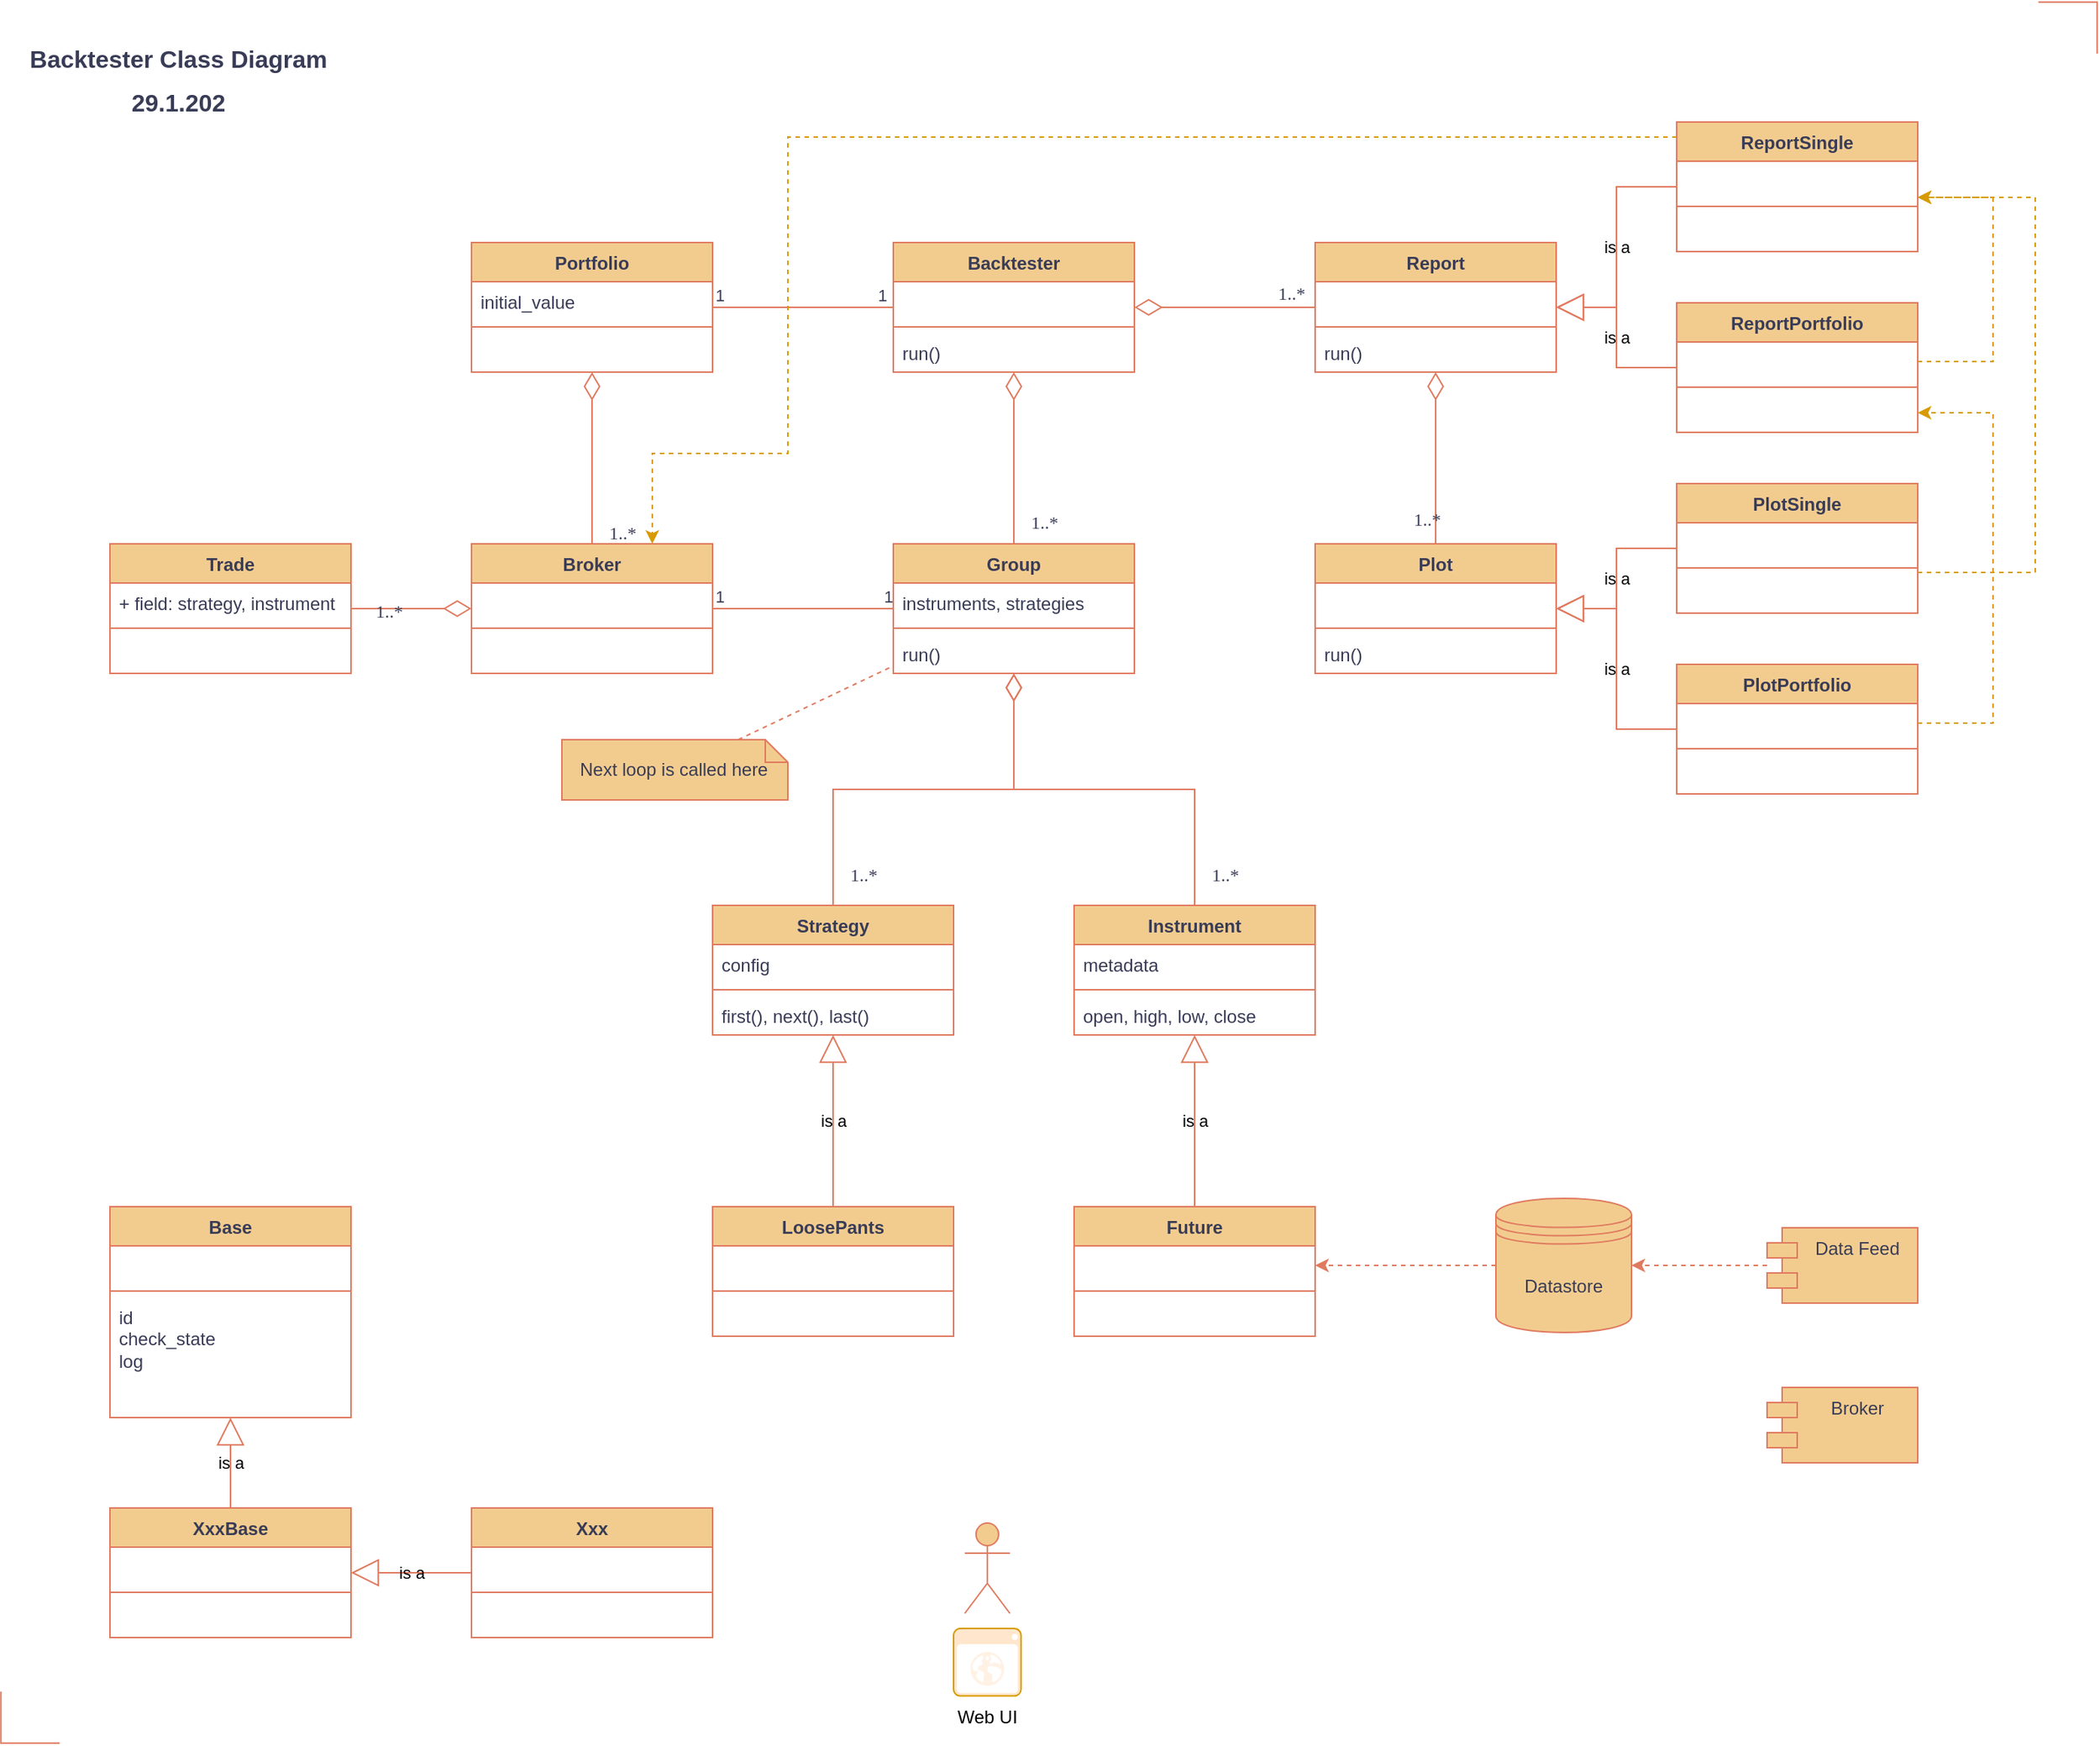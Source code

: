 <mxfile version="26.0.8">
  <diagram name="Class Diagram" id="6133507b-19e7-1e82-6fc7-422aa6c4b21f">
    <mxGraphModel dx="1478" dy="1050" grid="1" gridSize="10" guides="1" tooltips="1" connect="1" arrows="1" fold="1" page="1" pageScale="1" pageWidth="1654" pageHeight="1169" background="none" math="0" shadow="0">
      <root>
        <mxCell id="0" />
        <mxCell id="1" parent="0" />
        <mxCell id="b94bc138ca980ef-9" style="edgeStyle=orthogonalEdgeStyle;rounded=0;html=1;labelBackgroundColor=none;startArrow=none;startFill=0;startSize=8;endArrow=diamondThin;endFill=0;endSize=16;fontFamily=Verdana;fontSize=12;strokeColor=#E07A5F;fontColor=default;" parent="1" source="fzEsm9xOd8jMzYuRoPMs-54" target="fzEsm9xOd8jMzYuRoPMs-38" edge="1">
          <mxGeometry relative="1" as="geometry">
            <mxPoint x="739.5" y="406" as="sourcePoint" />
            <mxPoint x="739.5" y="273" as="targetPoint" />
          </mxGeometry>
        </mxCell>
        <mxCell id="b94bc138ca980ef-19" value="1..*" style="text;html=1;resizable=0;points=[];align=center;verticalAlign=middle;labelBackgroundColor=none;fontSize=12;fontFamily=Verdana;fontColor=#393C56;" parent="b94bc138ca980ef-9" vertex="1" connectable="0">
          <mxGeometry x="-0.847" y="-1" relative="1" as="geometry">
            <mxPoint x="19" y="-6" as="offset" />
          </mxGeometry>
        </mxCell>
        <mxCell id="hXaTJIi1Mh9e1lSshE3l-18" style="edgeStyle=orthogonalEdgeStyle;rounded=0;html=1;labelBackgroundColor=none;startArrow=none;startFill=0;startSize=8;endArrow=diamondThin;endFill=0;endSize=16;fontFamily=Verdana;fontSize=12;strokeColor=#E07A5F;fontColor=default;" parent="1" source="fzEsm9xOd8jMzYuRoPMs-60" target="fzEsm9xOd8jMzYuRoPMs-54" edge="1">
          <mxGeometry relative="1" as="geometry">
            <mxPoint x="550" y="612" as="sourcePoint" />
            <mxPoint x="669.5" y="459" as="targetPoint" />
          </mxGeometry>
        </mxCell>
        <mxCell id="hXaTJIi1Mh9e1lSshE3l-19" value="1..*" style="text;html=1;resizable=0;points=[];align=center;verticalAlign=middle;labelBackgroundColor=none;fontSize=12;fontFamily=Verdana;fontColor=#393C56;" parent="hXaTJIi1Mh9e1lSshE3l-18" vertex="1" connectable="0">
          <mxGeometry x="-0.847" y="-1" relative="1" as="geometry">
            <mxPoint x="19" y="1" as="offset" />
          </mxGeometry>
        </mxCell>
        <mxCell id="hXaTJIi1Mh9e1lSshE3l-31" value="" style="endArrow=none;html=1;edgeStyle=orthogonalEdgeStyle;rounded=0;labelBackgroundColor=none;strokeColor=#E07A5F;fontColor=default;" parent="1" source="fzEsm9xOd8jMzYuRoPMs-50" target="fzEsm9xOd8jMzYuRoPMs-54" edge="1">
          <mxGeometry relative="1" as="geometry">
            <mxPoint x="470" y="416" as="sourcePoint" />
            <mxPoint x="589.5" y="416" as="targetPoint" />
          </mxGeometry>
        </mxCell>
        <mxCell id="hXaTJIi1Mh9e1lSshE3l-32" value="1" style="edgeLabel;resizable=0;html=1;align=left;verticalAlign=bottom;labelBackgroundColor=none;fontColor=#393C56;" parent="hXaTJIi1Mh9e1lSshE3l-31" connectable="0" vertex="1">
          <mxGeometry x="-1" relative="1" as="geometry" />
        </mxCell>
        <mxCell id="hXaTJIi1Mh9e1lSshE3l-33" value="1" style="edgeLabel;resizable=0;html=1;align=right;verticalAlign=bottom;labelBackgroundColor=none;fontColor=#393C56;" parent="hXaTJIi1Mh9e1lSshE3l-31" connectable="0" vertex="1">
          <mxGeometry x="1" relative="1" as="geometry" />
        </mxCell>
        <mxCell id="hXaTJIi1Mh9e1lSshE3l-34" value="" style="endArrow=none;html=1;edgeStyle=orthogonalEdgeStyle;rounded=0;labelBackgroundColor=none;strokeColor=#E07A5F;fontColor=default;" parent="1" source="fzEsm9xOd8jMzYuRoPMs-46" target="fzEsm9xOd8jMzYuRoPMs-38" edge="1">
          <mxGeometry relative="1" as="geometry">
            <mxPoint x="470" y="197" as="sourcePoint" />
            <mxPoint x="589.5" y="197" as="targetPoint" />
          </mxGeometry>
        </mxCell>
        <mxCell id="hXaTJIi1Mh9e1lSshE3l-35" value="1" style="edgeLabel;resizable=0;html=1;align=left;verticalAlign=bottom;labelBackgroundColor=none;fontColor=#393C56;" parent="hXaTJIi1Mh9e1lSshE3l-34" connectable="0" vertex="1">
          <mxGeometry x="-1" relative="1" as="geometry" />
        </mxCell>
        <mxCell id="hXaTJIi1Mh9e1lSshE3l-36" value="1" style="edgeLabel;resizable=0;html=1;align=right;verticalAlign=bottom;labelBackgroundColor=none;fontColor=#393C56;" parent="hXaTJIi1Mh9e1lSshE3l-34" connectable="0" vertex="1">
          <mxGeometry x="1" relative="1" as="geometry">
            <mxPoint x="-4" as="offset" />
          </mxGeometry>
        </mxCell>
        <mxCell id="hXaTJIi1Mh9e1lSshE3l-39" style="edgeStyle=orthogonalEdgeStyle;rounded=0;html=1;labelBackgroundColor=none;startArrow=none;startFill=0;startSize=8;endArrow=diamondThin;endFill=0;endSize=16;fontFamily=Verdana;fontSize=12;strokeColor=#E07A5F;fontColor=default;" parent="1" source="fzEsm9xOd8jMzYuRoPMs-50" target="fzEsm9xOd8jMzYuRoPMs-46" edge="1">
          <mxGeometry relative="1" as="geometry">
            <mxPoint x="390" y="373" as="sourcePoint" />
            <mxPoint x="390" y="243" as="targetPoint" />
          </mxGeometry>
        </mxCell>
        <mxCell id="hXaTJIi1Mh9e1lSshE3l-40" value="1..*" style="text;html=1;resizable=0;points=[];align=center;verticalAlign=middle;labelBackgroundColor=none;fontSize=12;fontFamily=Verdana;fontColor=#393C56;" parent="hXaTJIi1Mh9e1lSshE3l-39" vertex="1" connectable="0">
          <mxGeometry x="-0.847" y="-1" relative="1" as="geometry">
            <mxPoint x="19" y="1" as="offset" />
          </mxGeometry>
        </mxCell>
        <mxCell id="hXaTJIi1Mh9e1lSshE3l-43" value="is a" style="endArrow=block;endSize=16;endFill=0;html=1;rounded=0;labelBackgroundColor=none;strokeColor=#E07A5F;fontColor=default;" parent="1" source="hXaTJIi1Mh9e1lSshE3l-52" target="fzEsm9xOd8jMzYuRoPMs-64" edge="1">
          <mxGeometry width="160" relative="1" as="geometry">
            <mxPoint x="790" y="832" as="sourcePoint" />
            <mxPoint x="790" y="753" as="targetPoint" />
          </mxGeometry>
        </mxCell>
        <mxCell id="hXaTJIi1Mh9e1lSshE3l-46" value="is a" style="endArrow=block;endSize=16;endFill=0;html=1;rounded=0;labelBackgroundColor=none;strokeColor=#E07A5F;fontColor=default;" parent="1" source="hXaTJIi1Mh9e1lSshE3l-48" target="fzEsm9xOd8jMzYuRoPMs-60" edge="1">
          <mxGeometry width="160" relative="1" as="geometry">
            <mxPoint x="550" y="816" as="sourcePoint" />
            <mxPoint x="550.829" y="753" as="targetPoint" />
          </mxGeometry>
        </mxCell>
        <mxCell id="hXaTJIi1Mh9e1lSshE3l-48" value="LoosePants" style="swimlane;fontStyle=1;align=center;verticalAlign=top;childLayout=stackLayout;horizontal=1;startSize=26;horizontalStack=0;resizeParent=1;resizeParentMax=0;resizeLast=0;collapsible=1;marginBottom=0;whiteSpace=wrap;html=1;labelBackgroundColor=none;fillColor=#F2CC8F;strokeColor=#E07A5F;fontColor=#393C56;" parent="1" vertex="1">
          <mxGeometry x="480" y="800" width="160" height="86" as="geometry" />
        </mxCell>
        <mxCell id="hXaTJIi1Mh9e1lSshE3l-49" value="&amp;nbsp;" style="text;strokeColor=none;fillColor=none;align=left;verticalAlign=top;spacingLeft=4;spacingRight=4;overflow=hidden;rotatable=0;points=[[0,0.5],[1,0.5]];portConstraint=eastwest;whiteSpace=wrap;html=1;labelBackgroundColor=none;fontColor=#393C56;" parent="hXaTJIi1Mh9e1lSshE3l-48" vertex="1">
          <mxGeometry y="26" width="160" height="26" as="geometry" />
        </mxCell>
        <mxCell id="hXaTJIi1Mh9e1lSshE3l-50" value="" style="line;strokeWidth=1;fillColor=none;align=left;verticalAlign=middle;spacingTop=-1;spacingLeft=3;spacingRight=3;rotatable=0;labelPosition=right;points=[];portConstraint=eastwest;strokeColor=#E07A5F;labelBackgroundColor=none;fontColor=#393C56;" parent="hXaTJIi1Mh9e1lSshE3l-48" vertex="1">
          <mxGeometry y="52" width="160" height="8" as="geometry" />
        </mxCell>
        <mxCell id="hXaTJIi1Mh9e1lSshE3l-51" value="&amp;nbsp;" style="text;strokeColor=none;fillColor=none;align=left;verticalAlign=top;spacingLeft=4;spacingRight=4;overflow=hidden;rotatable=0;points=[[0,0.5],[1,0.5]];portConstraint=eastwest;whiteSpace=wrap;html=1;labelBackgroundColor=none;fontColor=#393C56;" parent="hXaTJIi1Mh9e1lSshE3l-48" vertex="1">
          <mxGeometry y="60" width="160" height="26" as="geometry" />
        </mxCell>
        <mxCell id="hXaTJIi1Mh9e1lSshE3l-52" value="Future" style="swimlane;fontStyle=1;align=center;verticalAlign=top;childLayout=stackLayout;horizontal=1;startSize=26;horizontalStack=0;resizeParent=1;resizeParentMax=0;resizeLast=0;collapsible=1;marginBottom=0;whiteSpace=wrap;html=1;labelBackgroundColor=none;fillColor=#F2CC8F;strokeColor=#E07A5F;fontColor=#393C56;" parent="1" vertex="1">
          <mxGeometry x="720" y="800" width="160" height="86" as="geometry" />
        </mxCell>
        <mxCell id="hXaTJIi1Mh9e1lSshE3l-53" value="&amp;nbsp;" style="text;strokeColor=none;fillColor=none;align=left;verticalAlign=top;spacingLeft=4;spacingRight=4;overflow=hidden;rotatable=0;points=[[0,0.5],[1,0.5]];portConstraint=eastwest;whiteSpace=wrap;html=1;labelBackgroundColor=none;fontColor=#393C56;" parent="hXaTJIi1Mh9e1lSshE3l-52" vertex="1">
          <mxGeometry y="26" width="160" height="26" as="geometry" />
        </mxCell>
        <mxCell id="hXaTJIi1Mh9e1lSshE3l-54" value="" style="line;strokeWidth=1;fillColor=none;align=left;verticalAlign=middle;spacingTop=-1;spacingLeft=3;spacingRight=3;rotatable=0;labelPosition=right;points=[];portConstraint=eastwest;strokeColor=#E07A5F;labelBackgroundColor=none;fontColor=#393C56;" parent="hXaTJIi1Mh9e1lSshE3l-52" vertex="1">
          <mxGeometry y="52" width="160" height="8" as="geometry" />
        </mxCell>
        <mxCell id="hXaTJIi1Mh9e1lSshE3l-55" value="&amp;nbsp;" style="text;strokeColor=none;fillColor=none;align=left;verticalAlign=top;spacingLeft=4;spacingRight=4;overflow=hidden;rotatable=0;points=[[0,0.5],[1,0.5]];portConstraint=eastwest;whiteSpace=wrap;html=1;labelBackgroundColor=none;fontColor=#393C56;" parent="hXaTJIi1Mh9e1lSshE3l-52" vertex="1">
          <mxGeometry y="60" width="160" height="26" as="geometry" />
        </mxCell>
        <mxCell id="oVxYNtlDvSUQYSAyghFH-1" value="Next loop is called here" style="shape=note;size=15;align=left;spacingLeft=10;html=1;whiteSpace=wrap;labelBackgroundColor=none;fillColor=#F2CC8F;strokeColor=#E07A5F;fontColor=#393C56;" parent="1" vertex="1">
          <mxGeometry x="380" y="490" width="150" height="40" as="geometry" />
        </mxCell>
        <mxCell id="oVxYNtlDvSUQYSAyghFH-2" value="" style="edgeStyle=none;endArrow=none;dashed=1;html=1;rounded=0;labelBackgroundColor=none;strokeColor=#E07A5F;fontColor=default;" parent="1" source="oVxYNtlDvSUQYSAyghFH-1" target="fzEsm9xOd8jMzYuRoPMs-54" edge="1">
          <mxGeometry x="1" relative="1" as="geometry">
            <mxPoint x="625.93" y="459" as="targetPoint" />
          </mxGeometry>
        </mxCell>
        <mxCell id="oVxYNtlDvSUQYSAyghFH-38" value="Trade" style="swimlane;fontStyle=1;align=center;verticalAlign=top;childLayout=stackLayout;horizontal=1;startSize=26;horizontalStack=0;resizeParent=1;resizeParentMax=0;resizeLast=0;collapsible=1;marginBottom=0;whiteSpace=wrap;html=1;labelBackgroundColor=none;fillColor=#F2CC8F;strokeColor=#E07A5F;fontColor=#393C56;" parent="1" vertex="1">
          <mxGeometry x="80" y="360" width="160" height="86" as="geometry" />
        </mxCell>
        <mxCell id="oVxYNtlDvSUQYSAyghFH-39" value="+ field: strategy, instrument" style="text;strokeColor=none;fillColor=none;align=left;verticalAlign=top;spacingLeft=4;spacingRight=4;overflow=hidden;rotatable=0;points=[[0,0.5],[1,0.5]];portConstraint=eastwest;whiteSpace=wrap;html=1;labelBackgroundColor=none;fontColor=#393C56;" parent="oVxYNtlDvSUQYSAyghFH-38" vertex="1">
          <mxGeometry y="26" width="160" height="26" as="geometry" />
        </mxCell>
        <mxCell id="oVxYNtlDvSUQYSAyghFH-40" value="" style="line;strokeWidth=1;fillColor=none;align=left;verticalAlign=middle;spacingTop=-1;spacingLeft=3;spacingRight=3;rotatable=0;labelPosition=right;points=[];portConstraint=eastwest;strokeColor=#E07A5F;labelBackgroundColor=none;fontColor=#393C56;" parent="oVxYNtlDvSUQYSAyghFH-38" vertex="1">
          <mxGeometry y="52" width="160" height="8" as="geometry" />
        </mxCell>
        <mxCell id="oVxYNtlDvSUQYSAyghFH-41" value="&amp;nbsp;" style="text;strokeColor=none;fillColor=none;align=left;verticalAlign=top;spacingLeft=4;spacingRight=4;overflow=hidden;rotatable=0;points=[[0,0.5],[1,0.5]];portConstraint=eastwest;whiteSpace=wrap;html=1;labelBackgroundColor=none;fontColor=#393C56;" parent="oVxYNtlDvSUQYSAyghFH-38" vertex="1">
          <mxGeometry y="60" width="160" height="26" as="geometry" />
        </mxCell>
        <mxCell id="oVxYNtlDvSUQYSAyghFH-42" style="edgeStyle=orthogonalEdgeStyle;rounded=0;html=1;labelBackgroundColor=none;startArrow=none;startFill=0;startSize=8;endArrow=diamondThin;endFill=0;endSize=16;fontFamily=Verdana;fontSize=12;strokeColor=#E07A5F;fontColor=default;" parent="1" source="oVxYNtlDvSUQYSAyghFH-38" target="fzEsm9xOd8jMzYuRoPMs-50" edge="1">
          <mxGeometry relative="1" as="geometry">
            <mxPoint x="390" y="376" as="sourcePoint" />
            <mxPoint x="310" y="416" as="targetPoint" />
          </mxGeometry>
        </mxCell>
        <mxCell id="oVxYNtlDvSUQYSAyghFH-43" value="1..*" style="text;html=1;resizable=0;points=[];align=center;verticalAlign=middle;labelBackgroundColor=none;fontSize=12;fontFamily=Verdana;fontColor=#393C56;" parent="oVxYNtlDvSUQYSAyghFH-42" vertex="1" connectable="0">
          <mxGeometry x="-0.847" y="-1" relative="1" as="geometry">
            <mxPoint x="19" y="1" as="offset" />
          </mxGeometry>
        </mxCell>
        <mxCell id="oVxYNtlDvSUQYSAyghFH-44" value="Report" style="swimlane;fontStyle=1;align=center;verticalAlign=top;childLayout=stackLayout;horizontal=1;startSize=26;horizontalStack=0;resizeParent=1;resizeParentMax=0;resizeLast=0;collapsible=1;marginBottom=0;whiteSpace=wrap;html=1;labelBackgroundColor=none;fillColor=#F2CC8F;strokeColor=#E07A5F;fontColor=#393C56;" parent="1" vertex="1">
          <mxGeometry x="880" y="160" width="160" height="86" as="geometry" />
        </mxCell>
        <mxCell id="oVxYNtlDvSUQYSAyghFH-45" value="&amp;nbsp;" style="text;strokeColor=none;fillColor=none;align=left;verticalAlign=top;spacingLeft=4;spacingRight=4;overflow=hidden;rotatable=0;points=[[0,0.5],[1,0.5]];portConstraint=eastwest;whiteSpace=wrap;html=1;labelBackgroundColor=none;fontColor=#393C56;" parent="oVxYNtlDvSUQYSAyghFH-44" vertex="1">
          <mxGeometry y="26" width="160" height="26" as="geometry" />
        </mxCell>
        <mxCell id="oVxYNtlDvSUQYSAyghFH-46" value="" style="line;strokeWidth=1;fillColor=none;align=left;verticalAlign=middle;spacingTop=-1;spacingLeft=3;spacingRight=3;rotatable=0;labelPosition=right;points=[];portConstraint=eastwest;strokeColor=#E07A5F;labelBackgroundColor=none;fontColor=#393C56;" parent="oVxYNtlDvSUQYSAyghFH-44" vertex="1">
          <mxGeometry y="52" width="160" height="8" as="geometry" />
        </mxCell>
        <mxCell id="oVxYNtlDvSUQYSAyghFH-47" value="run()" style="text;strokeColor=none;fillColor=none;align=left;verticalAlign=top;spacingLeft=4;spacingRight=4;overflow=hidden;rotatable=0;points=[[0,0.5],[1,0.5]];portConstraint=eastwest;whiteSpace=wrap;html=1;labelBackgroundColor=none;fontColor=#393C56;" parent="oVxYNtlDvSUQYSAyghFH-44" vertex="1">
          <mxGeometry y="60" width="160" height="26" as="geometry" />
        </mxCell>
        <mxCell id="Y14HQhWiNvEbbBd37z1L-4" style="edgeStyle=orthogonalEdgeStyle;rounded=0;html=1;labelBackgroundColor=none;startArrow=none;startFill=0;startSize=8;endArrow=diamondThin;endFill=0;endSize=16;fontFamily=Verdana;fontSize=12;strokeColor=#E07A5F;fontColor=default;" parent="1" source="oVxYNtlDvSUQYSAyghFH-44" target="fzEsm9xOd8jMzYuRoPMs-38" edge="1">
          <mxGeometry relative="1" as="geometry">
            <mxPoint x="390" y="344" as="sourcePoint" />
            <mxPoint x="749.5" y="197" as="targetPoint" />
          </mxGeometry>
        </mxCell>
        <mxCell id="Y14HQhWiNvEbbBd37z1L-5" value="1..*" style="text;html=1;resizable=0;points=[];align=center;verticalAlign=middle;labelBackgroundColor=none;fontSize=12;fontFamily=Verdana;fontColor=#393C56;" parent="Y14HQhWiNvEbbBd37z1L-4" vertex="1" connectable="0">
          <mxGeometry x="-0.847" y="-1" relative="1" as="geometry">
            <mxPoint x="-7" y="-8" as="offset" />
          </mxGeometry>
        </mxCell>
        <mxCell id="Y14HQhWiNvEbbBd37z1L-7" value="&lt;font style=&quot;font-size: 16px;&quot;&gt;Backtester Class Diagram&lt;/font&gt;&lt;br&gt;&lt;font style=&quot;font-size: 16px;&quot;&gt;29.1.202&lt;/font&gt;" style="text;strokeColor=none;fillColor=none;html=1;fontSize=24;fontStyle=1;verticalAlign=middle;align=center;labelBackgroundColor=none;fontColor=#393C56;" parent="1" vertex="1">
          <mxGeometry x="20" y="10" width="210" height="80" as="geometry" />
        </mxCell>
        <mxCell id="Y14HQhWiNvEbbBd37z1L-13" value="Base" style="swimlane;fontStyle=1;align=center;verticalAlign=top;childLayout=stackLayout;horizontal=1;startSize=26;horizontalStack=0;resizeParent=1;resizeParentMax=0;resizeLast=0;collapsible=1;marginBottom=0;whiteSpace=wrap;html=1;labelBackgroundColor=none;fillColor=#F2CC8F;strokeColor=#E07A5F;fontColor=#393C56;" parent="1" vertex="1">
          <mxGeometry x="80" y="800" width="160" height="140" as="geometry" />
        </mxCell>
        <mxCell id="Y14HQhWiNvEbbBd37z1L-14" value="&amp;nbsp;" style="text;strokeColor=none;fillColor=none;align=left;verticalAlign=top;spacingLeft=4;spacingRight=4;overflow=hidden;rotatable=0;points=[[0,0.5],[1,0.5]];portConstraint=eastwest;whiteSpace=wrap;html=1;labelBackgroundColor=none;fontColor=#393C56;" parent="Y14HQhWiNvEbbBd37z1L-13" vertex="1">
          <mxGeometry y="26" width="160" height="26" as="geometry" />
        </mxCell>
        <mxCell id="Y14HQhWiNvEbbBd37z1L-15" value="" style="line;strokeWidth=1;fillColor=none;align=left;verticalAlign=middle;spacingTop=-1;spacingLeft=3;spacingRight=3;rotatable=0;labelPosition=right;points=[];portConstraint=eastwest;strokeColor=#E07A5F;labelBackgroundColor=none;fontColor=#393C56;" parent="Y14HQhWiNvEbbBd37z1L-13" vertex="1">
          <mxGeometry y="52" width="160" height="8" as="geometry" />
        </mxCell>
        <mxCell id="Y14HQhWiNvEbbBd37z1L-16" value="&lt;div&gt;id&lt;/div&gt;&lt;div&gt;check_state&lt;/div&gt;&lt;div&gt;log&lt;/div&gt;" style="text;strokeColor=none;fillColor=none;align=left;verticalAlign=top;spacingLeft=4;spacingRight=4;overflow=hidden;rotatable=0;points=[[0,0.5],[1,0.5]];portConstraint=eastwest;whiteSpace=wrap;html=1;labelBackgroundColor=none;fontColor=#393C56;" parent="Y14HQhWiNvEbbBd37z1L-13" vertex="1">
          <mxGeometry y="60" width="160" height="80" as="geometry" />
        </mxCell>
        <mxCell id="Y14HQhWiNvEbbBd37z1L-17" value="XxxBase" style="swimlane;fontStyle=1;align=center;verticalAlign=top;childLayout=stackLayout;horizontal=1;startSize=26;horizontalStack=0;resizeParent=1;resizeParentMax=0;resizeLast=0;collapsible=1;marginBottom=0;whiteSpace=wrap;html=1;labelBackgroundColor=none;fillColor=#F2CC8F;strokeColor=#E07A5F;fontColor=#393C56;" parent="1" vertex="1">
          <mxGeometry x="80" y="1000" width="160" height="86" as="geometry" />
        </mxCell>
        <mxCell id="Y14HQhWiNvEbbBd37z1L-20" value="&amp;nbsp;" style="text;strokeColor=none;fillColor=none;align=left;verticalAlign=top;spacingLeft=4;spacingRight=4;overflow=hidden;rotatable=0;points=[[0,0.5],[1,0.5]];portConstraint=eastwest;whiteSpace=wrap;html=1;labelBackgroundColor=none;fontColor=#393C56;" parent="Y14HQhWiNvEbbBd37z1L-17" vertex="1">
          <mxGeometry y="26" width="160" height="26" as="geometry" />
        </mxCell>
        <mxCell id="Y14HQhWiNvEbbBd37z1L-19" value="" style="line;strokeWidth=1;fillColor=none;align=left;verticalAlign=middle;spacingTop=-1;spacingLeft=3;spacingRight=3;rotatable=0;labelPosition=right;points=[];portConstraint=eastwest;strokeColor=#E07A5F;labelBackgroundColor=none;fontColor=#393C56;" parent="Y14HQhWiNvEbbBd37z1L-17" vertex="1">
          <mxGeometry y="52" width="160" height="8" as="geometry" />
        </mxCell>
        <mxCell id="XCpL5sCFLJ7eLlH_SskJ-12" value="&amp;nbsp;" style="text;strokeColor=none;fillColor=none;align=left;verticalAlign=top;spacingLeft=4;spacingRight=4;overflow=hidden;rotatable=0;points=[[0,0.5],[1,0.5]];portConstraint=eastwest;whiteSpace=wrap;html=1;labelBackgroundColor=none;fontColor=#393C56;" parent="Y14HQhWiNvEbbBd37z1L-17" vertex="1">
          <mxGeometry y="60" width="160" height="26" as="geometry" />
        </mxCell>
        <mxCell id="Y14HQhWiNvEbbBd37z1L-21" value="is a" style="endArrow=block;endSize=16;endFill=0;html=1;rounded=0;labelBackgroundColor=none;strokeColor=#E07A5F;fontColor=default;" parent="1" source="Y14HQhWiNvEbbBd37z1L-17" target="Y14HQhWiNvEbbBd37z1L-13" edge="1">
          <mxGeometry width="160" relative="1" as="geometry">
            <mxPoint x="321" y="1065" as="sourcePoint" />
            <mxPoint x="320" y="962" as="targetPoint" />
          </mxGeometry>
        </mxCell>
        <mxCell id="XCpL5sCFLJ7eLlH_SskJ-5" style="edgeStyle=orthogonalEdgeStyle;rounded=0;html=1;labelBackgroundColor=none;startArrow=none;startFill=0;startSize=8;endArrow=diamondThin;endFill=0;endSize=16;fontFamily=Verdana;fontSize=12;strokeColor=#E07A5F;fontColor=default;" parent="1" source="XCpL5sCFLJ7eLlH_SskJ-8" target="oVxYNtlDvSUQYSAyghFH-44" edge="1">
          <mxGeometry relative="1" as="geometry">
            <mxPoint x="975" y="290" as="sourcePoint" />
            <mxPoint x="760" y="207" as="targetPoint" />
          </mxGeometry>
        </mxCell>
        <mxCell id="XCpL5sCFLJ7eLlH_SskJ-6" value="1..*" style="text;html=1;resizable=0;points=[];align=center;verticalAlign=middle;labelBackgroundColor=none;fontSize=12;fontFamily=Verdana;fontColor=#393C56;" parent="XCpL5sCFLJ7eLlH_SskJ-5" vertex="1" connectable="0">
          <mxGeometry x="-0.847" y="-1" relative="1" as="geometry">
            <mxPoint x="-7" y="-8" as="offset" />
          </mxGeometry>
        </mxCell>
        <mxCell id="XCpL5sCFLJ7eLlH_SskJ-8" value="Plot" style="swimlane;fontStyle=1;align=center;verticalAlign=top;childLayout=stackLayout;horizontal=1;startSize=26;horizontalStack=0;resizeParent=1;resizeParentMax=0;resizeLast=0;collapsible=1;marginBottom=0;whiteSpace=wrap;html=1;labelBackgroundColor=none;fillColor=#F2CC8F;strokeColor=#E07A5F;fontColor=#393C56;" parent="1" vertex="1">
          <mxGeometry x="880" y="360" width="160" height="86" as="geometry" />
        </mxCell>
        <mxCell id="XCpL5sCFLJ7eLlH_SskJ-9" value="&amp;nbsp;" style="text;strokeColor=none;fillColor=none;align=left;verticalAlign=top;spacingLeft=4;spacingRight=4;overflow=hidden;rotatable=0;points=[[0,0.5],[1,0.5]];portConstraint=eastwest;whiteSpace=wrap;html=1;labelBackgroundColor=none;fontColor=#393C56;" parent="XCpL5sCFLJ7eLlH_SskJ-8" vertex="1">
          <mxGeometry y="26" width="160" height="26" as="geometry" />
        </mxCell>
        <mxCell id="XCpL5sCFLJ7eLlH_SskJ-10" value="" style="line;strokeWidth=1;fillColor=none;align=left;verticalAlign=middle;spacingTop=-1;spacingLeft=3;spacingRight=3;rotatable=0;labelPosition=right;points=[];portConstraint=eastwest;strokeColor=#E07A5F;labelBackgroundColor=none;fontColor=#393C56;" parent="XCpL5sCFLJ7eLlH_SskJ-8" vertex="1">
          <mxGeometry y="52" width="160" height="8" as="geometry" />
        </mxCell>
        <mxCell id="XCpL5sCFLJ7eLlH_SskJ-11" value="run()" style="text;strokeColor=none;fillColor=none;align=left;verticalAlign=top;spacingLeft=4;spacingRight=4;overflow=hidden;rotatable=0;points=[[0,0.5],[1,0.5]];portConstraint=eastwest;whiteSpace=wrap;html=1;labelBackgroundColor=none;fontColor=#393C56;" parent="XCpL5sCFLJ7eLlH_SskJ-8" vertex="1">
          <mxGeometry y="60" width="160" height="26" as="geometry" />
        </mxCell>
        <mxCell id="fzEsm9xOd8jMzYuRoPMs-1" value="ReportSingle" style="swimlane;fontStyle=1;align=center;verticalAlign=top;childLayout=stackLayout;horizontal=1;startSize=26;horizontalStack=0;resizeParent=1;resizeParentMax=0;resizeLast=0;collapsible=1;marginBottom=0;whiteSpace=wrap;html=1;labelBackgroundColor=none;fillColor=#F2CC8F;strokeColor=#E07A5F;fontColor=#393C56;" parent="1" vertex="1">
          <mxGeometry x="1120" y="80" width="160" height="86" as="geometry" />
        </mxCell>
        <mxCell id="fzEsm9xOd8jMzYuRoPMs-2" value="&amp;nbsp;" style="text;strokeColor=none;fillColor=none;align=left;verticalAlign=top;spacingLeft=4;spacingRight=4;overflow=hidden;rotatable=0;points=[[0,0.5],[1,0.5]];portConstraint=eastwest;whiteSpace=wrap;html=1;labelBackgroundColor=none;fontColor=#393C56;" parent="fzEsm9xOd8jMzYuRoPMs-1" vertex="1">
          <mxGeometry y="26" width="160" height="26" as="geometry" />
        </mxCell>
        <mxCell id="fzEsm9xOd8jMzYuRoPMs-3" value="" style="line;strokeWidth=1;fillColor=none;align=left;verticalAlign=middle;spacingTop=-1;spacingLeft=3;spacingRight=3;rotatable=0;labelPosition=right;points=[];portConstraint=eastwest;strokeColor=#E07A5F;labelBackgroundColor=none;fontColor=#393C56;" parent="fzEsm9xOd8jMzYuRoPMs-1" vertex="1">
          <mxGeometry y="52" width="160" height="8" as="geometry" />
        </mxCell>
        <mxCell id="fzEsm9xOd8jMzYuRoPMs-4" value="&amp;nbsp;" style="text;strokeColor=none;fillColor=none;align=left;verticalAlign=top;spacingLeft=4;spacingRight=4;overflow=hidden;rotatable=0;points=[[0,0.5],[1,0.5]];portConstraint=eastwest;whiteSpace=wrap;html=1;labelBackgroundColor=none;fontColor=#393C56;" parent="fzEsm9xOd8jMzYuRoPMs-1" vertex="1">
          <mxGeometry y="60" width="160" height="26" as="geometry" />
        </mxCell>
        <mxCell id="fzEsm9xOd8jMzYuRoPMs-5" value="ReportPortfolio" style="swimlane;fontStyle=1;align=center;verticalAlign=top;childLayout=stackLayout;horizontal=1;startSize=26;horizontalStack=0;resizeParent=1;resizeParentMax=0;resizeLast=0;collapsible=1;marginBottom=0;whiteSpace=wrap;html=1;labelBackgroundColor=none;fillColor=#F2CC8F;strokeColor=#E07A5F;fontColor=#393C56;" parent="1" vertex="1">
          <mxGeometry x="1120" y="200" width="160" height="86" as="geometry" />
        </mxCell>
        <mxCell id="fzEsm9xOd8jMzYuRoPMs-6" value="&amp;nbsp;" style="text;strokeColor=none;fillColor=none;align=left;verticalAlign=top;spacingLeft=4;spacingRight=4;overflow=hidden;rotatable=0;points=[[0,0.5],[1,0.5]];portConstraint=eastwest;whiteSpace=wrap;html=1;labelBackgroundColor=none;fontColor=#393C56;" parent="fzEsm9xOd8jMzYuRoPMs-5" vertex="1">
          <mxGeometry y="26" width="160" height="26" as="geometry" />
        </mxCell>
        <mxCell id="fzEsm9xOd8jMzYuRoPMs-7" value="" style="line;strokeWidth=1;fillColor=none;align=left;verticalAlign=middle;spacingTop=-1;spacingLeft=3;spacingRight=3;rotatable=0;labelPosition=right;points=[];portConstraint=eastwest;strokeColor=#E07A5F;labelBackgroundColor=none;fontColor=#393C56;" parent="fzEsm9xOd8jMzYuRoPMs-5" vertex="1">
          <mxGeometry y="52" width="160" height="8" as="geometry" />
        </mxCell>
        <mxCell id="fzEsm9xOd8jMzYuRoPMs-8" value="&amp;nbsp;" style="text;strokeColor=none;fillColor=none;align=left;verticalAlign=top;spacingLeft=4;spacingRight=4;overflow=hidden;rotatable=0;points=[[0,0.5],[1,0.5]];portConstraint=eastwest;whiteSpace=wrap;html=1;labelBackgroundColor=none;fontColor=#393C56;" parent="fzEsm9xOd8jMzYuRoPMs-5" vertex="1">
          <mxGeometry y="60" width="160" height="26" as="geometry" />
        </mxCell>
        <mxCell id="fzEsm9xOd8jMzYuRoPMs-9" value="is a" style="endArrow=block;endSize=16;endFill=0;html=1;rounded=0;edgeStyle=orthogonalEdgeStyle;labelBackgroundColor=none;strokeColor=#E07A5F;fontColor=default;" parent="1" source="fzEsm9xOd8jMzYuRoPMs-1" target="oVxYNtlDvSUQYSAyghFH-44" edge="1">
          <mxGeometry width="160" relative="1" as="geometry">
            <mxPoint x="1220" y="529" as="sourcePoint" />
            <mxPoint x="1220" y="430" as="targetPoint" />
          </mxGeometry>
        </mxCell>
        <mxCell id="fzEsm9xOd8jMzYuRoPMs-12" value="is a" style="endArrow=block;endSize=16;endFill=0;html=1;rounded=0;edgeStyle=orthogonalEdgeStyle;labelBackgroundColor=none;strokeColor=#E07A5F;fontColor=default;" parent="1" source="fzEsm9xOd8jMzYuRoPMs-5" target="oVxYNtlDvSUQYSAyghFH-44" edge="1">
          <mxGeometry width="160" relative="1" as="geometry">
            <mxPoint x="1130" y="121" as="sourcePoint" />
            <mxPoint x="1060" y="207" as="targetPoint" />
          </mxGeometry>
        </mxCell>
        <mxCell id="fzEsm9xOd8jMzYuRoPMs-13" value="PlotSingle" style="swimlane;fontStyle=1;align=center;verticalAlign=top;childLayout=stackLayout;horizontal=1;startSize=26;horizontalStack=0;resizeParent=1;resizeParentMax=0;resizeLast=0;collapsible=1;marginBottom=0;whiteSpace=wrap;html=1;labelBackgroundColor=none;fillColor=#F2CC8F;strokeColor=#E07A5F;fontColor=#393C56;" parent="1" vertex="1">
          <mxGeometry x="1120" y="320" width="160" height="86" as="geometry" />
        </mxCell>
        <mxCell id="fzEsm9xOd8jMzYuRoPMs-14" value="&amp;nbsp;" style="text;strokeColor=none;fillColor=none;align=left;verticalAlign=top;spacingLeft=4;spacingRight=4;overflow=hidden;rotatable=0;points=[[0,0.5],[1,0.5]];portConstraint=eastwest;whiteSpace=wrap;html=1;labelBackgroundColor=none;fontColor=#393C56;" parent="fzEsm9xOd8jMzYuRoPMs-13" vertex="1">
          <mxGeometry y="26" width="160" height="26" as="geometry" />
        </mxCell>
        <mxCell id="fzEsm9xOd8jMzYuRoPMs-15" value="" style="line;strokeWidth=1;fillColor=none;align=left;verticalAlign=middle;spacingTop=-1;spacingLeft=3;spacingRight=3;rotatable=0;labelPosition=right;points=[];portConstraint=eastwest;strokeColor=#E07A5F;labelBackgroundColor=none;fontColor=#393C56;" parent="fzEsm9xOd8jMzYuRoPMs-13" vertex="1">
          <mxGeometry y="52" width="160" height="8" as="geometry" />
        </mxCell>
        <mxCell id="fzEsm9xOd8jMzYuRoPMs-16" value="&amp;nbsp;" style="text;strokeColor=none;fillColor=none;align=left;verticalAlign=top;spacingLeft=4;spacingRight=4;overflow=hidden;rotatable=0;points=[[0,0.5],[1,0.5]];portConstraint=eastwest;whiteSpace=wrap;html=1;labelBackgroundColor=none;fontColor=#393C56;" parent="fzEsm9xOd8jMzYuRoPMs-13" vertex="1">
          <mxGeometry y="60" width="160" height="26" as="geometry" />
        </mxCell>
        <mxCell id="fzEsm9xOd8jMzYuRoPMs-17" value="PlotPortfolio" style="swimlane;fontStyle=1;align=center;verticalAlign=top;childLayout=stackLayout;horizontal=1;startSize=26;horizontalStack=0;resizeParent=1;resizeParentMax=0;resizeLast=0;collapsible=1;marginBottom=0;whiteSpace=wrap;html=1;labelBackgroundColor=none;fillColor=#F2CC8F;strokeColor=#E07A5F;fontColor=#393C56;" parent="1" vertex="1">
          <mxGeometry x="1120" y="440" width="160" height="86" as="geometry" />
        </mxCell>
        <mxCell id="fzEsm9xOd8jMzYuRoPMs-18" value="&amp;nbsp;" style="text;strokeColor=none;fillColor=none;align=left;verticalAlign=top;spacingLeft=4;spacingRight=4;overflow=hidden;rotatable=0;points=[[0,0.5],[1,0.5]];portConstraint=eastwest;whiteSpace=wrap;html=1;labelBackgroundColor=none;fontColor=#393C56;" parent="fzEsm9xOd8jMzYuRoPMs-17" vertex="1">
          <mxGeometry y="26" width="160" height="26" as="geometry" />
        </mxCell>
        <mxCell id="fzEsm9xOd8jMzYuRoPMs-19" value="" style="line;strokeWidth=1;fillColor=none;align=left;verticalAlign=middle;spacingTop=-1;spacingLeft=3;spacingRight=3;rotatable=0;labelPosition=right;points=[];portConstraint=eastwest;strokeColor=#E07A5F;labelBackgroundColor=none;fontColor=#393C56;" parent="fzEsm9xOd8jMzYuRoPMs-17" vertex="1">
          <mxGeometry y="52" width="160" height="8" as="geometry" />
        </mxCell>
        <mxCell id="fzEsm9xOd8jMzYuRoPMs-20" value="&amp;nbsp;" style="text;strokeColor=none;fillColor=none;align=left;verticalAlign=top;spacingLeft=4;spacingRight=4;overflow=hidden;rotatable=0;points=[[0,0.5],[1,0.5]];portConstraint=eastwest;whiteSpace=wrap;html=1;labelBackgroundColor=none;fontColor=#393C56;" parent="fzEsm9xOd8jMzYuRoPMs-17" vertex="1">
          <mxGeometry y="60" width="160" height="26" as="geometry" />
        </mxCell>
        <mxCell id="fzEsm9xOd8jMzYuRoPMs-21" value="is a" style="endArrow=block;endSize=16;endFill=0;html=1;rounded=0;edgeStyle=orthogonalEdgeStyle;labelBackgroundColor=none;strokeColor=#E07A5F;fontColor=default;" parent="1" source="fzEsm9xOd8jMzYuRoPMs-13" target="XCpL5sCFLJ7eLlH_SskJ-8" edge="1">
          <mxGeometry width="160" relative="1" as="geometry">
            <mxPoint x="1130" y="121" as="sourcePoint" />
            <mxPoint x="1060" y="207" as="targetPoint" />
          </mxGeometry>
        </mxCell>
        <mxCell id="fzEsm9xOd8jMzYuRoPMs-23" value="is a" style="endArrow=block;endSize=16;endFill=0;html=1;rounded=0;edgeStyle=orthogonalEdgeStyle;labelBackgroundColor=none;strokeColor=#E07A5F;fontColor=default;" parent="1" source="fzEsm9xOd8jMzYuRoPMs-17" target="XCpL5sCFLJ7eLlH_SskJ-8" edge="1">
          <mxGeometry width="160" relative="1" as="geometry">
            <mxPoint x="1130" y="373" as="sourcePoint" />
            <mxPoint x="1060" y="426" as="targetPoint" />
          </mxGeometry>
        </mxCell>
        <mxCell id="fzEsm9xOd8jMzYuRoPMs-28" style="edgeStyle=orthogonalEdgeStyle;rounded=0;orthogonalLoop=1;jettySize=auto;html=1;entryX=1;entryY=0.5;entryDx=0;entryDy=0;dashed=1;labelBackgroundColor=none;strokeColor=#E07A5F;fontColor=default;" parent="1" source="fzEsm9xOd8jMzYuRoPMs-91" target="hXaTJIi1Mh9e1lSshE3l-53" edge="1">
          <mxGeometry relative="1" as="geometry">
            <mxPoint x="1090" y="720" as="sourcePoint" />
          </mxGeometry>
        </mxCell>
        <mxCell id="fzEsm9xOd8jMzYuRoPMs-33" value="is a" style="edgeStyle=orthogonalEdgeStyle;rounded=0;orthogonalLoop=1;jettySize=auto;html=1;strokeColor=#E07A5F;align=center;verticalAlign=middle;fontFamily=Helvetica;fontSize=11;fontColor=default;labelBackgroundColor=none;endArrow=block;endFill=0;endSize=16;" parent="1" source="fzEsm9xOd8jMzYuRoPMs-29" target="Y14HQhWiNvEbbBd37z1L-17" edge="1">
          <mxGeometry relative="1" as="geometry" />
        </mxCell>
        <mxCell id="fzEsm9xOd8jMzYuRoPMs-29" value="Xxx" style="swimlane;fontStyle=1;align=center;verticalAlign=top;childLayout=stackLayout;horizontal=1;startSize=26;horizontalStack=0;resizeParent=1;resizeParentMax=0;resizeLast=0;collapsible=1;marginBottom=0;whiteSpace=wrap;html=1;labelBackgroundColor=none;fillColor=#F2CC8F;strokeColor=#E07A5F;fontColor=#393C56;" parent="1" vertex="1">
          <mxGeometry x="320" y="1000" width="160" height="86" as="geometry" />
        </mxCell>
        <mxCell id="fzEsm9xOd8jMzYuRoPMs-30" value="&amp;nbsp;" style="text;strokeColor=none;fillColor=none;align=left;verticalAlign=top;spacingLeft=4;spacingRight=4;overflow=hidden;rotatable=0;points=[[0,0.5],[1,0.5]];portConstraint=eastwest;whiteSpace=wrap;html=1;labelBackgroundColor=none;fontColor=#393C56;" parent="fzEsm9xOd8jMzYuRoPMs-29" vertex="1">
          <mxGeometry y="26" width="160" height="26" as="geometry" />
        </mxCell>
        <mxCell id="fzEsm9xOd8jMzYuRoPMs-31" value="" style="line;strokeWidth=1;fillColor=none;align=left;verticalAlign=middle;spacingTop=-1;spacingLeft=3;spacingRight=3;rotatable=0;labelPosition=right;points=[];portConstraint=eastwest;strokeColor=#E07A5F;labelBackgroundColor=none;fontColor=#393C56;" parent="fzEsm9xOd8jMzYuRoPMs-29" vertex="1">
          <mxGeometry y="52" width="160" height="8" as="geometry" />
        </mxCell>
        <mxCell id="fzEsm9xOd8jMzYuRoPMs-32" value="&amp;nbsp;" style="text;strokeColor=none;fillColor=none;align=left;verticalAlign=top;spacingLeft=4;spacingRight=4;overflow=hidden;rotatable=0;points=[[0,0.5],[1,0.5]];portConstraint=eastwest;whiteSpace=wrap;html=1;labelBackgroundColor=none;fontColor=#393C56;" parent="fzEsm9xOd8jMzYuRoPMs-29" vertex="1">
          <mxGeometry y="60" width="160" height="26" as="geometry" />
        </mxCell>
        <mxCell id="fzEsm9xOd8jMzYuRoPMs-38" value="Backtester" style="swimlane;fontStyle=1;align=center;verticalAlign=top;childLayout=stackLayout;horizontal=1;startSize=26;horizontalStack=0;resizeParent=1;resizeParentMax=0;resizeLast=0;collapsible=1;marginBottom=0;whiteSpace=wrap;html=1;labelBackgroundColor=none;fillColor=#F2CC8F;strokeColor=#E07A5F;fontColor=#393C56;" parent="1" vertex="1">
          <mxGeometry x="600" y="160" width="160" height="86" as="geometry" />
        </mxCell>
        <mxCell id="fzEsm9xOd8jMzYuRoPMs-39" value="&amp;nbsp;" style="text;strokeColor=none;fillColor=none;align=left;verticalAlign=top;spacingLeft=4;spacingRight=4;overflow=hidden;rotatable=0;points=[[0,0.5],[1,0.5]];portConstraint=eastwest;whiteSpace=wrap;html=1;labelBackgroundColor=none;fontColor=#393C56;" parent="fzEsm9xOd8jMzYuRoPMs-38" vertex="1">
          <mxGeometry y="26" width="160" height="26" as="geometry" />
        </mxCell>
        <mxCell id="fzEsm9xOd8jMzYuRoPMs-40" value="" style="line;strokeWidth=1;fillColor=none;align=left;verticalAlign=middle;spacingTop=-1;spacingLeft=3;spacingRight=3;rotatable=0;labelPosition=right;points=[];portConstraint=eastwest;strokeColor=#E07A5F;labelBackgroundColor=none;fontColor=#393C56;" parent="fzEsm9xOd8jMzYuRoPMs-38" vertex="1">
          <mxGeometry y="52" width="160" height="8" as="geometry" />
        </mxCell>
        <mxCell id="fzEsm9xOd8jMzYuRoPMs-41" value="run()" style="text;strokeColor=none;fillColor=none;align=left;verticalAlign=top;spacingLeft=4;spacingRight=4;overflow=hidden;rotatable=0;points=[[0,0.5],[1,0.5]];portConstraint=eastwest;whiteSpace=wrap;html=1;labelBackgroundColor=none;fontColor=#393C56;" parent="fzEsm9xOd8jMzYuRoPMs-38" vertex="1">
          <mxGeometry y="60" width="160" height="26" as="geometry" />
        </mxCell>
        <mxCell id="fzEsm9xOd8jMzYuRoPMs-46" value="Portfolio" style="swimlane;fontStyle=1;align=center;verticalAlign=top;childLayout=stackLayout;horizontal=1;startSize=26;horizontalStack=0;resizeParent=1;resizeParentMax=0;resizeLast=0;collapsible=1;marginBottom=0;whiteSpace=wrap;html=1;labelBackgroundColor=none;fillColor=#F2CC8F;strokeColor=#E07A5F;fontColor=#393C56;" parent="1" vertex="1">
          <mxGeometry x="320" y="160" width="160" height="86" as="geometry" />
        </mxCell>
        <mxCell id="fzEsm9xOd8jMzYuRoPMs-47" value="initial_value" style="text;strokeColor=none;fillColor=none;align=left;verticalAlign=top;spacingLeft=4;spacingRight=4;overflow=hidden;rotatable=0;points=[[0,0.5],[1,0.5]];portConstraint=eastwest;whiteSpace=wrap;html=1;labelBackgroundColor=none;fontColor=#393C56;" parent="fzEsm9xOd8jMzYuRoPMs-46" vertex="1">
          <mxGeometry y="26" width="160" height="26" as="geometry" />
        </mxCell>
        <mxCell id="fzEsm9xOd8jMzYuRoPMs-48" value="" style="line;strokeWidth=1;fillColor=none;align=left;verticalAlign=middle;spacingTop=-1;spacingLeft=3;spacingRight=3;rotatable=0;labelPosition=right;points=[];portConstraint=eastwest;strokeColor=#E07A5F;labelBackgroundColor=none;fontColor=#393C56;" parent="fzEsm9xOd8jMzYuRoPMs-46" vertex="1">
          <mxGeometry y="52" width="160" height="8" as="geometry" />
        </mxCell>
        <mxCell id="fzEsm9xOd8jMzYuRoPMs-49" value="&amp;nbsp;" style="text;strokeColor=none;fillColor=none;align=left;verticalAlign=top;spacingLeft=4;spacingRight=4;overflow=hidden;rotatable=0;points=[[0,0.5],[1,0.5]];portConstraint=eastwest;whiteSpace=wrap;html=1;labelBackgroundColor=none;fontColor=#393C56;" parent="fzEsm9xOd8jMzYuRoPMs-46" vertex="1">
          <mxGeometry y="60" width="160" height="26" as="geometry" />
        </mxCell>
        <mxCell id="fzEsm9xOd8jMzYuRoPMs-50" value="Broker" style="swimlane;fontStyle=1;align=center;verticalAlign=top;childLayout=stackLayout;horizontal=1;startSize=26;horizontalStack=0;resizeParent=1;resizeParentMax=0;resizeLast=0;collapsible=1;marginBottom=0;whiteSpace=wrap;html=1;labelBackgroundColor=none;fillColor=#F2CC8F;strokeColor=#E07A5F;fontColor=#393C56;" parent="1" vertex="1">
          <mxGeometry x="320" y="360" width="160" height="86" as="geometry" />
        </mxCell>
        <mxCell id="fzEsm9xOd8jMzYuRoPMs-51" value="&amp;nbsp;" style="text;strokeColor=none;fillColor=none;align=left;verticalAlign=top;spacingLeft=4;spacingRight=4;overflow=hidden;rotatable=0;points=[[0,0.5],[1,0.5]];portConstraint=eastwest;whiteSpace=wrap;html=1;labelBackgroundColor=none;fontColor=#393C56;" parent="fzEsm9xOd8jMzYuRoPMs-50" vertex="1">
          <mxGeometry y="26" width="160" height="26" as="geometry" />
        </mxCell>
        <mxCell id="fzEsm9xOd8jMzYuRoPMs-52" value="" style="line;strokeWidth=1;fillColor=none;align=left;verticalAlign=middle;spacingTop=-1;spacingLeft=3;spacingRight=3;rotatable=0;labelPosition=right;points=[];portConstraint=eastwest;strokeColor=#E07A5F;labelBackgroundColor=none;fontColor=#393C56;" parent="fzEsm9xOd8jMzYuRoPMs-50" vertex="1">
          <mxGeometry y="52" width="160" height="8" as="geometry" />
        </mxCell>
        <mxCell id="fzEsm9xOd8jMzYuRoPMs-53" value="&amp;nbsp;" style="text;strokeColor=none;fillColor=none;align=left;verticalAlign=top;spacingLeft=4;spacingRight=4;overflow=hidden;rotatable=0;points=[[0,0.5],[1,0.5]];portConstraint=eastwest;whiteSpace=wrap;html=1;labelBackgroundColor=none;fontColor=#393C56;" parent="fzEsm9xOd8jMzYuRoPMs-50" vertex="1">
          <mxGeometry y="60" width="160" height="26" as="geometry" />
        </mxCell>
        <mxCell id="fzEsm9xOd8jMzYuRoPMs-54" value="Group" style="swimlane;fontStyle=1;align=center;verticalAlign=top;childLayout=stackLayout;horizontal=1;startSize=26;horizontalStack=0;resizeParent=1;resizeParentMax=0;resizeLast=0;collapsible=1;marginBottom=0;whiteSpace=wrap;html=1;labelBackgroundColor=none;fillColor=#F2CC8F;strokeColor=#E07A5F;fontColor=#393C56;" parent="1" vertex="1">
          <mxGeometry x="600" y="360" width="160" height="86" as="geometry" />
        </mxCell>
        <mxCell id="fzEsm9xOd8jMzYuRoPMs-55" value="instruments, strategies" style="text;strokeColor=none;fillColor=none;align=left;verticalAlign=top;spacingLeft=4;spacingRight=4;overflow=hidden;rotatable=0;points=[[0,0.5],[1,0.5]];portConstraint=eastwest;whiteSpace=wrap;html=1;labelBackgroundColor=none;fontColor=#393C56;" parent="fzEsm9xOd8jMzYuRoPMs-54" vertex="1">
          <mxGeometry y="26" width="160" height="26" as="geometry" />
        </mxCell>
        <mxCell id="fzEsm9xOd8jMzYuRoPMs-56" value="" style="line;strokeWidth=1;fillColor=none;align=left;verticalAlign=middle;spacingTop=-1;spacingLeft=3;spacingRight=3;rotatable=0;labelPosition=right;points=[];portConstraint=eastwest;strokeColor=#E07A5F;labelBackgroundColor=none;fontColor=#393C56;" parent="fzEsm9xOd8jMzYuRoPMs-54" vertex="1">
          <mxGeometry y="52" width="160" height="8" as="geometry" />
        </mxCell>
        <mxCell id="fzEsm9xOd8jMzYuRoPMs-57" value="run()" style="text;strokeColor=none;fillColor=none;align=left;verticalAlign=top;spacingLeft=4;spacingRight=4;overflow=hidden;rotatable=0;points=[[0,0.5],[1,0.5]];portConstraint=eastwest;whiteSpace=wrap;html=1;labelBackgroundColor=none;fontColor=#393C56;" parent="fzEsm9xOd8jMzYuRoPMs-54" vertex="1">
          <mxGeometry y="60" width="160" height="26" as="geometry" />
        </mxCell>
        <mxCell id="fzEsm9xOd8jMzYuRoPMs-60" value="Strategy" style="swimlane;fontStyle=1;align=center;verticalAlign=top;childLayout=stackLayout;horizontal=1;startSize=26;horizontalStack=0;resizeParent=1;resizeParentMax=0;resizeLast=0;collapsible=1;marginBottom=0;whiteSpace=wrap;html=1;labelBackgroundColor=none;fillColor=#F2CC8F;strokeColor=#E07A5F;fontColor=#393C56;" parent="1" vertex="1">
          <mxGeometry x="480" y="600" width="160" height="86" as="geometry" />
        </mxCell>
        <mxCell id="fzEsm9xOd8jMzYuRoPMs-61" value="config" style="text;strokeColor=none;fillColor=none;align=left;verticalAlign=top;spacingLeft=4;spacingRight=4;overflow=hidden;rotatable=0;points=[[0,0.5],[1,0.5]];portConstraint=eastwest;whiteSpace=wrap;html=1;labelBackgroundColor=none;fontColor=#393C56;" parent="fzEsm9xOd8jMzYuRoPMs-60" vertex="1">
          <mxGeometry y="26" width="160" height="26" as="geometry" />
        </mxCell>
        <mxCell id="fzEsm9xOd8jMzYuRoPMs-62" value="" style="line;strokeWidth=1;fillColor=none;align=left;verticalAlign=middle;spacingTop=-1;spacingLeft=3;spacingRight=3;rotatable=0;labelPosition=right;points=[];portConstraint=eastwest;strokeColor=#E07A5F;labelBackgroundColor=none;fontColor=#393C56;" parent="fzEsm9xOd8jMzYuRoPMs-60" vertex="1">
          <mxGeometry y="52" width="160" height="8" as="geometry" />
        </mxCell>
        <mxCell id="fzEsm9xOd8jMzYuRoPMs-63" value="first(), next(), last()" style="text;strokeColor=none;fillColor=none;align=left;verticalAlign=top;spacingLeft=4;spacingRight=4;overflow=hidden;rotatable=0;points=[[0,0.5],[1,0.5]];portConstraint=eastwest;whiteSpace=wrap;html=1;labelBackgroundColor=none;fontColor=#393C56;" parent="fzEsm9xOd8jMzYuRoPMs-60" vertex="1">
          <mxGeometry y="60" width="160" height="26" as="geometry" />
        </mxCell>
        <mxCell id="fzEsm9xOd8jMzYuRoPMs-64" value="Instrument" style="swimlane;fontStyle=1;align=center;verticalAlign=top;childLayout=stackLayout;horizontal=1;startSize=26;horizontalStack=0;resizeParent=1;resizeParentMax=0;resizeLast=0;collapsible=1;marginBottom=0;whiteSpace=wrap;html=1;labelBackgroundColor=none;fillColor=#F2CC8F;strokeColor=#E07A5F;fontColor=#393C56;" parent="1" vertex="1">
          <mxGeometry x="720" y="600" width="160" height="86" as="geometry" />
        </mxCell>
        <mxCell id="fzEsm9xOd8jMzYuRoPMs-65" value="metadata" style="text;strokeColor=none;fillColor=none;align=left;verticalAlign=top;spacingLeft=4;spacingRight=4;overflow=hidden;rotatable=0;points=[[0,0.5],[1,0.5]];portConstraint=eastwest;whiteSpace=wrap;html=1;labelBackgroundColor=none;fontColor=#393C56;" parent="fzEsm9xOd8jMzYuRoPMs-64" vertex="1">
          <mxGeometry y="26" width="160" height="26" as="geometry" />
        </mxCell>
        <mxCell id="fzEsm9xOd8jMzYuRoPMs-66" value="" style="line;strokeWidth=1;fillColor=none;align=left;verticalAlign=middle;spacingTop=-1;spacingLeft=3;spacingRight=3;rotatable=0;labelPosition=right;points=[];portConstraint=eastwest;strokeColor=#E07A5F;labelBackgroundColor=none;fontColor=#393C56;" parent="fzEsm9xOd8jMzYuRoPMs-64" vertex="1">
          <mxGeometry y="52" width="160" height="8" as="geometry" />
        </mxCell>
        <mxCell id="fzEsm9xOd8jMzYuRoPMs-67" value="open, high, low, close" style="text;strokeColor=none;fillColor=none;align=left;verticalAlign=top;spacingLeft=4;spacingRight=4;overflow=hidden;rotatable=0;points=[[0,0.5],[1,0.5]];portConstraint=eastwest;whiteSpace=wrap;html=1;labelBackgroundColor=none;fontColor=#393C56;" parent="fzEsm9xOd8jMzYuRoPMs-64" vertex="1">
          <mxGeometry y="60" width="160" height="26" as="geometry" />
        </mxCell>
        <mxCell id="fzEsm9xOd8jMzYuRoPMs-71" value="" style="shape=partialRectangle;whiteSpace=wrap;html=1;bottom=0;right=0;fillColor=none;strokeColor=#E07A5F;fontColor=#393C56;rotation=90;labelBackgroundColor=none;" parent="1" vertex="1">
          <mxGeometry x="1363" y="-2.0" width="33.75" height="38.5" as="geometry" />
        </mxCell>
        <mxCell id="fzEsm9xOd8jMzYuRoPMs-75" value="" style="shape=partialRectangle;whiteSpace=wrap;html=1;bottom=0;right=0;fillColor=none;strokeColor=#E07A5F;fontColor=#393C56;rotation=90;direction=west;labelBackgroundColor=none;" parent="1" vertex="1">
          <mxGeometry x="10" y="1120" width="33.75" height="38.5" as="geometry" />
        </mxCell>
        <mxCell id="fzEsm9xOd8jMzYuRoPMs-76" style="edgeStyle=orthogonalEdgeStyle;rounded=0;html=1;labelBackgroundColor=none;startArrow=none;startFill=0;startSize=8;endArrow=diamondThin;endFill=0;endSize=16;fontFamily=Verdana;fontSize=12;strokeColor=#E07A5F;fontColor=default;" parent="1" source="fzEsm9xOd8jMzYuRoPMs-64" target="fzEsm9xOd8jMzYuRoPMs-54" edge="1">
          <mxGeometry relative="1" as="geometry">
            <mxPoint x="570" y="650" as="sourcePoint" />
            <mxPoint x="690" y="469" as="targetPoint" />
          </mxGeometry>
        </mxCell>
        <mxCell id="fzEsm9xOd8jMzYuRoPMs-77" value="1..*" style="text;html=1;resizable=0;points=[];align=center;verticalAlign=middle;labelBackgroundColor=none;fontSize=12;fontFamily=Verdana;fontColor=#393C56;" parent="fzEsm9xOd8jMzYuRoPMs-76" vertex="1" connectable="0">
          <mxGeometry x="-0.847" y="-1" relative="1" as="geometry">
            <mxPoint x="19" y="1" as="offset" />
          </mxGeometry>
        </mxCell>
        <mxCell id="fzEsm9xOd8jMzYuRoPMs-78" value="Actor" style="shape=umlActor;verticalLabelPosition=bottom;verticalAlign=top;html=1;strokeColor=#E07A5F;fontColor=#393C56;fillColor=#F2CC8F;" parent="1" vertex="1">
          <mxGeometry x="647.4" y="1010" width="30" height="60" as="geometry" />
        </mxCell>
        <mxCell id="fzEsm9xOd8jMzYuRoPMs-79" value="Web UI" style="shadow=0;dashed=0;html=1;strokeColor=#d79b00;fillColor=#ffe6cc;labelPosition=center;verticalLabelPosition=bottom;verticalAlign=top;align=center;outlineConnect=0;shape=mxgraph.veeam.2d.web_ui;" parent="1" vertex="1">
          <mxGeometry x="640" y="1080" width="44.8" height="44.8" as="geometry" />
        </mxCell>
        <mxCell id="fzEsm9xOd8jMzYuRoPMs-91" value="Datastore" style="shape=datastore;whiteSpace=wrap;html=1;strokeColor=#E07A5F;fontColor=#393C56;fillColor=#F2CC8F;" parent="1" vertex="1">
          <mxGeometry x="1000" y="794.5" width="90" height="89" as="geometry" />
        </mxCell>
        <mxCell id="fzEsm9xOd8jMzYuRoPMs-93" style="edgeStyle=orthogonalEdgeStyle;rounded=0;orthogonalLoop=1;jettySize=auto;html=1;entryX=1;entryY=0.5;entryDx=0;entryDy=0;strokeColor=#E07A5F;fontColor=#393C56;fillColor=#F2CC8F;dashed=1;" parent="1" source="fzEsm9xOd8jMzYuRoPMs-92" target="fzEsm9xOd8jMzYuRoPMs-91" edge="1">
          <mxGeometry relative="1" as="geometry" />
        </mxCell>
        <mxCell id="fzEsm9xOd8jMzYuRoPMs-92" value="Data Feed" style="shape=module;align=left;spacingLeft=20;align=center;verticalAlign=top;whiteSpace=wrap;html=1;strokeColor=#E07A5F;fontColor=#393C56;fillColor=#F2CC8F;" parent="1" vertex="1">
          <mxGeometry x="1180" y="814" width="100" height="50" as="geometry" />
        </mxCell>
        <mxCell id="fzEsm9xOd8jMzYuRoPMs-94" value="Broker&lt;div&gt;&lt;br&gt;&lt;/div&gt;" style="shape=module;align=left;spacingLeft=20;align=center;verticalAlign=top;whiteSpace=wrap;html=1;strokeColor=#E07A5F;fontColor=#393C56;fillColor=#F2CC8F;" parent="1" vertex="1">
          <mxGeometry x="1180" y="920" width="100" height="50" as="geometry" />
        </mxCell>
        <mxCell id="c4YTCRN1q7TX5pP1N9XM-2" style="edgeStyle=orthogonalEdgeStyle;rounded=0;orthogonalLoop=1;jettySize=auto;html=1;exitX=1;exitY=0.5;exitDx=0;exitDy=0;fillColor=#ffe6cc;strokeColor=#d79b00;dashed=1;" parent="1" source="fzEsm9xOd8jMzYuRoPMs-6" edge="1">
          <mxGeometry relative="1" as="geometry">
            <mxPoint x="1280" y="130" as="targetPoint" />
            <Array as="points">
              <mxPoint x="1330" y="239" />
              <mxPoint x="1330" y="130" />
            </Array>
          </mxGeometry>
        </mxCell>
        <mxCell id="hVszSjjBgKelQ1Ifitxz-1" style="edgeStyle=orthogonalEdgeStyle;rounded=0;orthogonalLoop=1;jettySize=auto;html=1;fillColor=#ffe6cc;strokeColor=#d79b00;dashed=1;" edge="1" parent="1" source="fzEsm9xOd8jMzYuRoPMs-13" target="fzEsm9xOd8jMzYuRoPMs-1">
          <mxGeometry relative="1" as="geometry">
            <mxPoint x="1307.75" y="270" as="targetPoint" />
            <Array as="points">
              <mxPoint x="1358" y="379" />
              <mxPoint x="1358" y="130" />
            </Array>
            <mxPoint x="1307.75" y="379" as="sourcePoint" />
          </mxGeometry>
        </mxCell>
        <mxCell id="hVszSjjBgKelQ1Ifitxz-2" style="edgeStyle=orthogonalEdgeStyle;rounded=0;orthogonalLoop=1;jettySize=auto;html=1;dashed=1;strokeColor=#d79b00;align=center;verticalAlign=middle;fontFamily=Helvetica;fontSize=11;fontColor=default;labelBackgroundColor=default;endArrow=classic;fillColor=#ffe6cc;entryX=1;entryY=0.5;entryDx=0;entryDy=0;" edge="1" parent="1" source="fzEsm9xOd8jMzYuRoPMs-18" target="fzEsm9xOd8jMzYuRoPMs-8">
          <mxGeometry relative="1" as="geometry">
            <mxPoint x="1350" y="130" as="targetPoint" />
            <Array as="points">
              <mxPoint x="1330" y="479" />
              <mxPoint x="1330" y="273" />
            </Array>
          </mxGeometry>
        </mxCell>
        <mxCell id="hVszSjjBgKelQ1Ifitxz-5" style="edgeStyle=orthogonalEdgeStyle;rounded=0;orthogonalLoop=1;jettySize=auto;html=1;dashed=1;strokeColor=#d79b00;align=center;verticalAlign=middle;fontFamily=Helvetica;fontSize=11;fontColor=default;labelBackgroundColor=default;endArrow=classic;fillColor=#ffe6cc;entryX=0.75;entryY=0;entryDx=0;entryDy=0;" edge="1" parent="1" source="fzEsm9xOd8jMzYuRoPMs-1" target="fzEsm9xOd8jMzYuRoPMs-50">
          <mxGeometry relative="1" as="geometry">
            <mxPoint x="1090" y="100" as="sourcePoint" />
            <mxPoint x="1290" y="133" as="targetPoint" />
            <Array as="points">
              <mxPoint x="530" y="90" />
              <mxPoint x="530" y="300" />
              <mxPoint x="440" y="300" />
            </Array>
          </mxGeometry>
        </mxCell>
      </root>
    </mxGraphModel>
  </diagram>
</mxfile>
